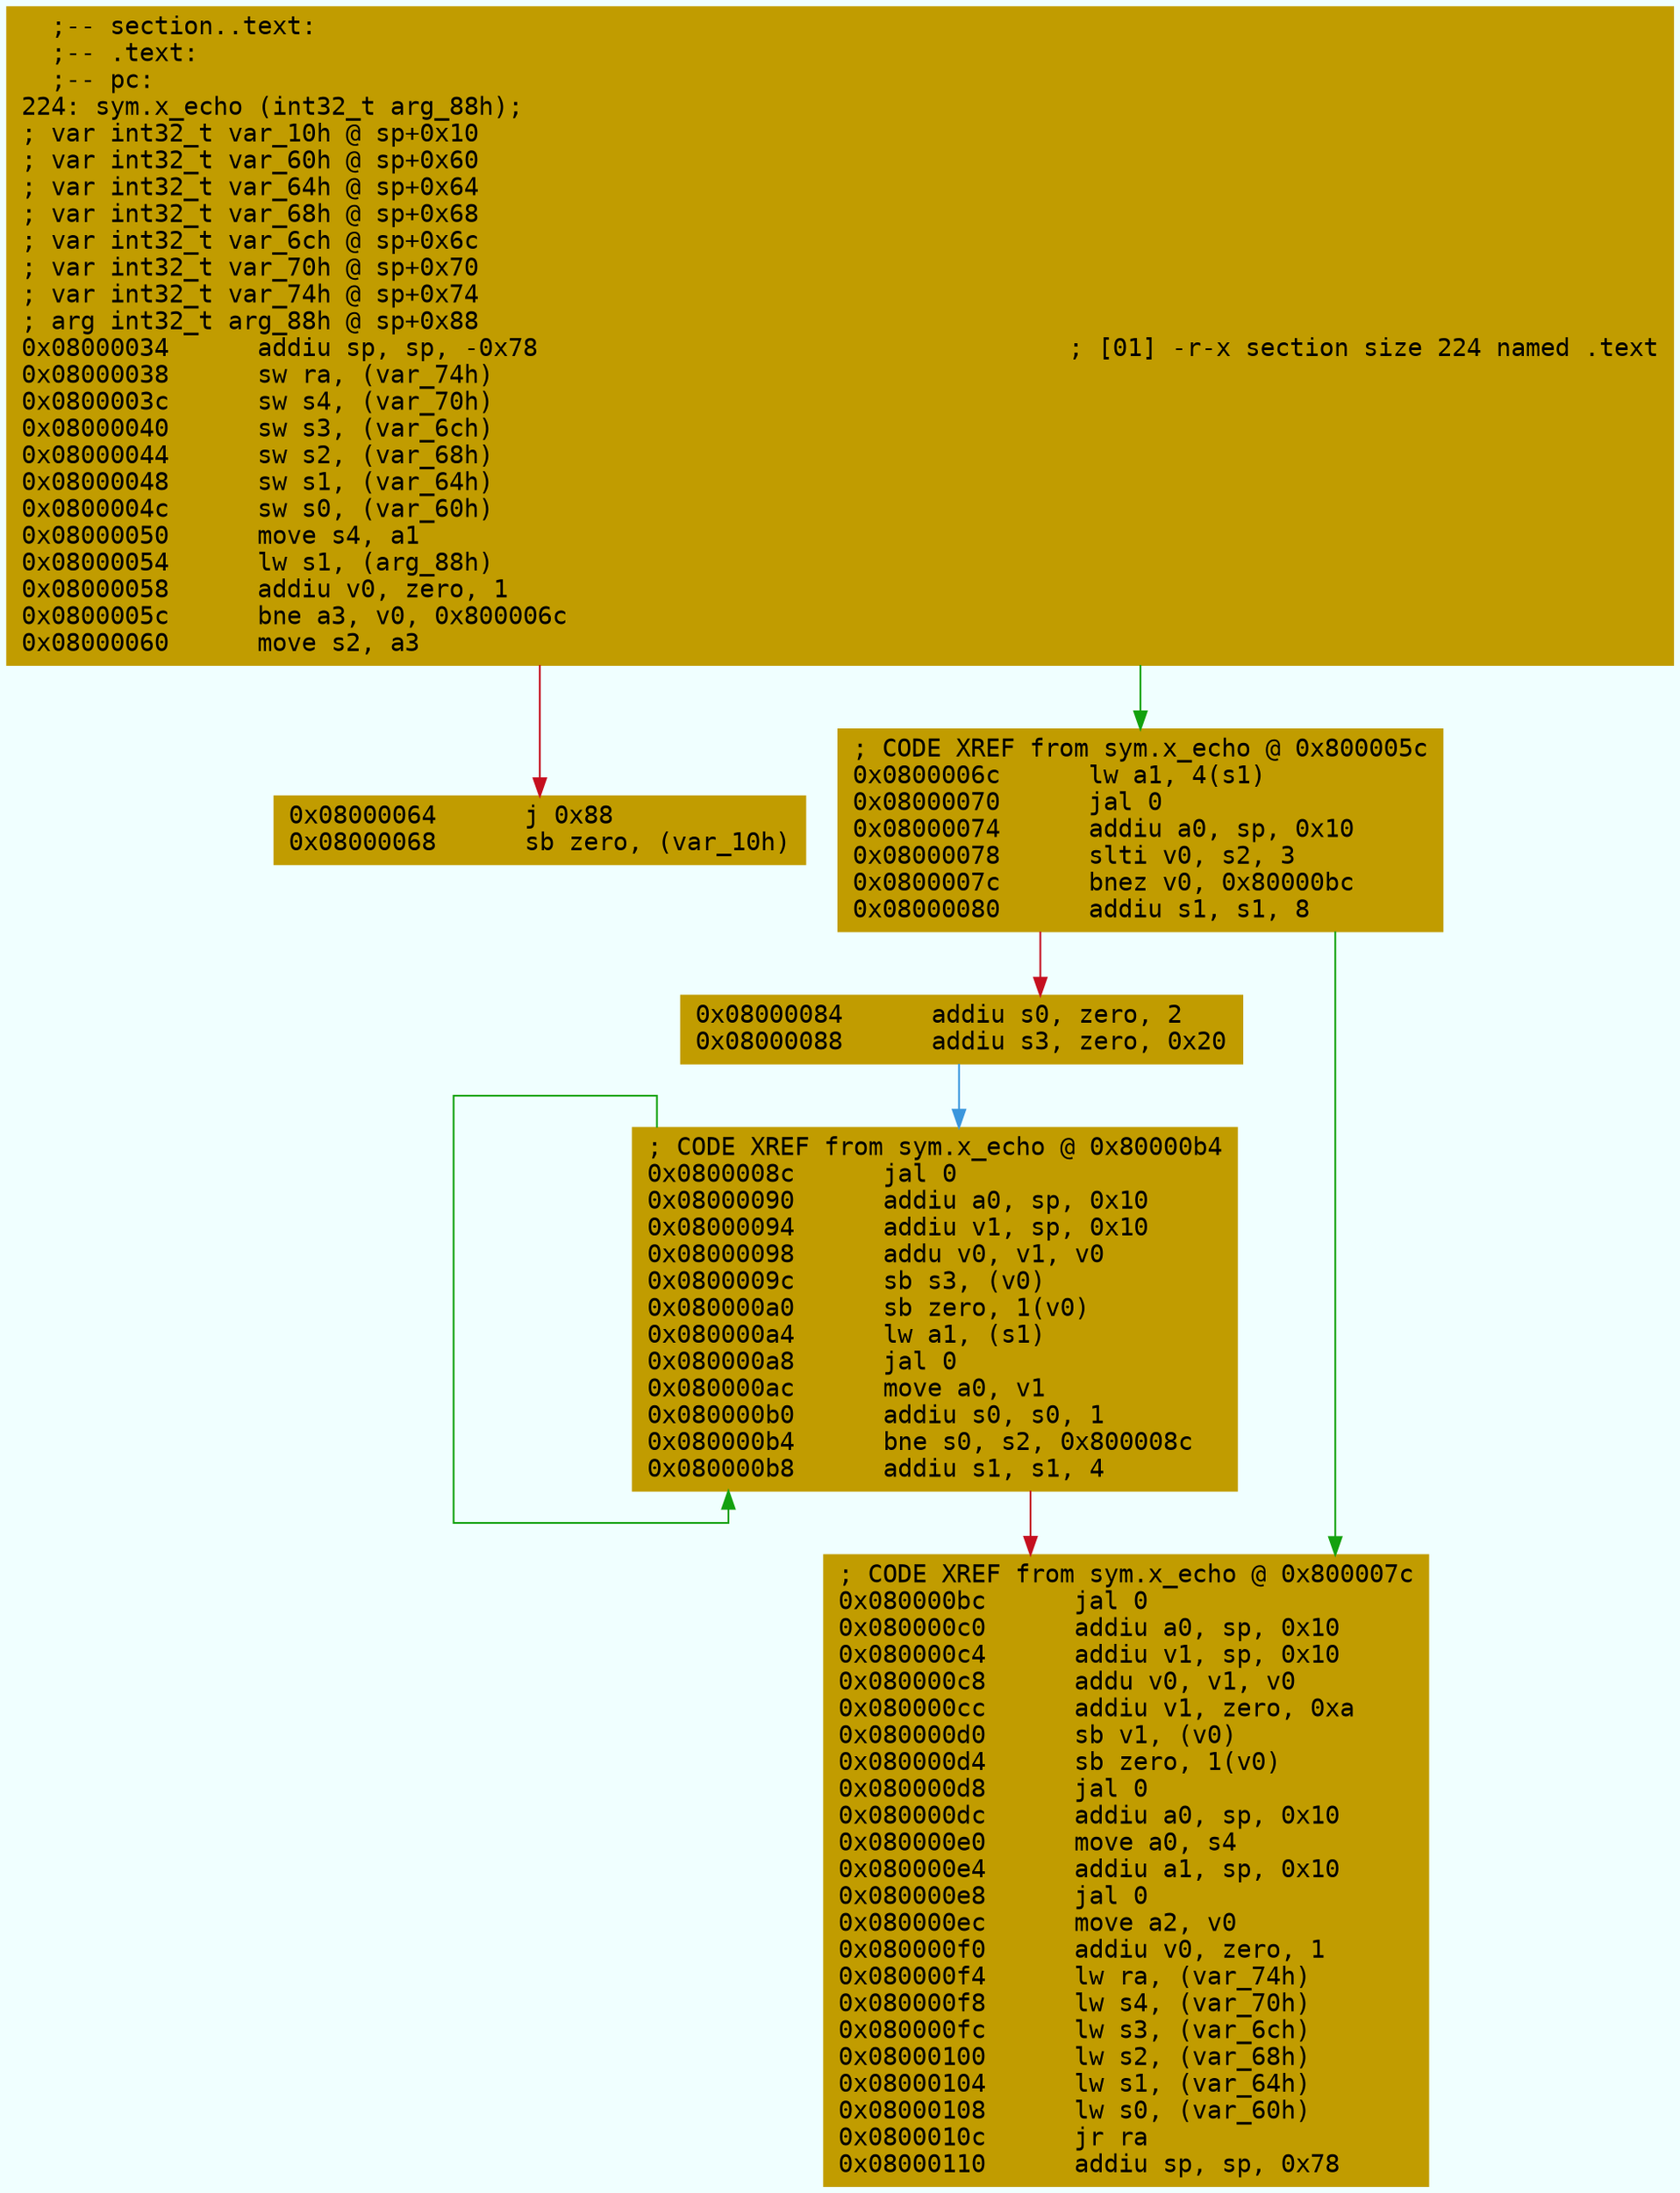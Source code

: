 digraph code {
	graph [bgcolor=azure fontsize=8 fontname="Courier" splines="ortho"];
	node [fillcolor=gray style=filled shape=box];
	edge [arrowhead="normal"];
	"0x08000034" [URL="sym.x_echo/0x08000034", fillcolor="#c19c00",color="#c19c00", fontname="Courier",label="  ;-- section..text:\l  ;-- .text:\l  ;-- pc:\l224: sym.x_echo (int32_t arg_88h);\l; var int32_t var_10h @ sp+0x10\l; var int32_t var_60h @ sp+0x60\l; var int32_t var_64h @ sp+0x64\l; var int32_t var_68h @ sp+0x68\l; var int32_t var_6ch @ sp+0x6c\l; var int32_t var_70h @ sp+0x70\l; var int32_t var_74h @ sp+0x74\l; arg int32_t arg_88h @ sp+0x88\l0x08000034      addiu sp, sp, -0x78                                    ; [01] -r-x section size 224 named .text\l0x08000038      sw ra, (var_74h)\l0x0800003c      sw s4, (var_70h)\l0x08000040      sw s3, (var_6ch)\l0x08000044      sw s2, (var_68h)\l0x08000048      sw s1, (var_64h)\l0x0800004c      sw s0, (var_60h)\l0x08000050      move s4, a1\l0x08000054      lw s1, (arg_88h)\l0x08000058      addiu v0, zero, 1\l0x0800005c      bne a3, v0, 0x800006c\l0x08000060      move s2, a3\l"]
	"0x08000064" [URL="sym.x_echo/0x08000064", fillcolor="#c19c00",color="#c19c00", fontname="Courier",label="0x08000064      j 0x88\l0x08000068      sb zero, (var_10h)\l"]
	"0x0800006c" [URL="sym.x_echo/0x0800006c", fillcolor="#c19c00",color="#c19c00", fontname="Courier",label="; CODE XREF from sym.x_echo @ 0x800005c\l0x0800006c      lw a1, 4(s1)\l0x08000070      jal 0\l0x08000074      addiu a0, sp, 0x10\l0x08000078      slti v0, s2, 3\l0x0800007c      bnez v0, 0x80000bc\l0x08000080      addiu s1, s1, 8\l"]
	"0x08000084" [URL="sym.x_echo/0x08000084", fillcolor="#c19c00",color="#c19c00", fontname="Courier",label="0x08000084      addiu s0, zero, 2\l0x08000088      addiu s3, zero, 0x20\l"]
	"0x0800008c" [URL="sym.x_echo/0x0800008c", fillcolor="#c19c00",color="#c19c00", fontname="Courier",label="; CODE XREF from sym.x_echo @ 0x80000b4\l0x0800008c      jal 0\l0x08000090      addiu a0, sp, 0x10\l0x08000094      addiu v1, sp, 0x10\l0x08000098      addu v0, v1, v0\l0x0800009c      sb s3, (v0)\l0x080000a0      sb zero, 1(v0)\l0x080000a4      lw a1, (s1)\l0x080000a8      jal 0\l0x080000ac      move a0, v1\l0x080000b0      addiu s0, s0, 1\l0x080000b4      bne s0, s2, 0x800008c\l0x080000b8      addiu s1, s1, 4\l"]
	"0x080000bc" [URL="sym.x_echo/0x080000bc", fillcolor="#c19c00",color="#c19c00", fontname="Courier",label="; CODE XREF from sym.x_echo @ 0x800007c\l0x080000bc      jal 0\l0x080000c0      addiu a0, sp, 0x10\l0x080000c4      addiu v1, sp, 0x10\l0x080000c8      addu v0, v1, v0\l0x080000cc      addiu v1, zero, 0xa\l0x080000d0      sb v1, (v0)\l0x080000d4      sb zero, 1(v0)\l0x080000d8      jal 0\l0x080000dc      addiu a0, sp, 0x10\l0x080000e0      move a0, s4\l0x080000e4      addiu a1, sp, 0x10\l0x080000e8      jal 0\l0x080000ec      move a2, v0\l0x080000f0      addiu v0, zero, 1\l0x080000f4      lw ra, (var_74h)\l0x080000f8      lw s4, (var_70h)\l0x080000fc      lw s3, (var_6ch)\l0x08000100      lw s2, (var_68h)\l0x08000104      lw s1, (var_64h)\l0x08000108      lw s0, (var_60h)\l0x0800010c      jr ra\l0x08000110      addiu sp, sp, 0x78\l"]
        "0x08000034" -> "0x0800006c" [color="#13a10e"];
        "0x08000034" -> "0x08000064" [color="#c50f1f"];
        "0x0800006c" -> "0x080000bc" [color="#13a10e"];
        "0x0800006c" -> "0x08000084" [color="#c50f1f"];
        "0x08000084" -> "0x0800008c" [color="#3a96dd"];
        "0x0800008c" -> "0x0800008c" [color="#13a10e"];
        "0x0800008c" -> "0x080000bc" [color="#c50f1f"];
}
